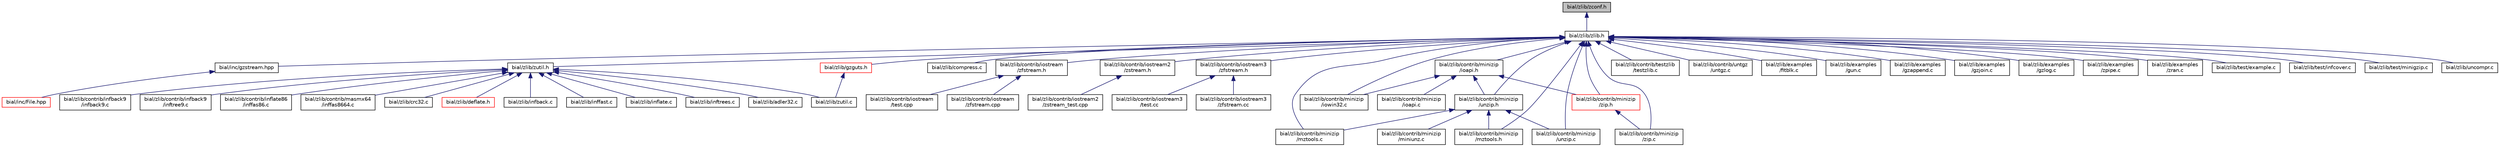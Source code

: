digraph "bial/zlib/zconf.h"
{
  edge [fontname="Helvetica",fontsize="10",labelfontname="Helvetica",labelfontsize="10"];
  node [fontname="Helvetica",fontsize="10",shape=record];
  Node1 [label="bial/zlib/zconf.h",height=0.2,width=0.4,color="black", fillcolor="grey75", style="filled", fontcolor="black"];
  Node1 -> Node2 [dir="back",color="midnightblue",fontsize="10",style="solid",fontname="Helvetica"];
  Node2 [label="bial/zlib/zlib.h",height=0.2,width=0.4,color="black", fillcolor="white", style="filled",URL="$zlib_8h.html"];
  Node2 -> Node3 [dir="back",color="midnightblue",fontsize="10",style="solid",fontname="Helvetica"];
  Node3 [label="bial/inc/gzstream.hpp",height=0.2,width=0.4,color="black", fillcolor="white", style="filled",URL="$gzstream_8hpp.html"];
  Node3 -> Node4 [dir="back",color="midnightblue",fontsize="10",style="solid",fontname="Helvetica"];
  Node4 [label="bial/inc/File.hpp",height=0.2,width=0.4,color="red", fillcolor="white", style="filled",URL="$_file_8hpp.html"];
  Node2 -> Node5 [dir="back",color="midnightblue",fontsize="10",style="solid",fontname="Helvetica"];
  Node5 [label="bial/zlib/zutil.h",height=0.2,width=0.4,color="black", fillcolor="white", style="filled",URL="$zutil_8h.html"];
  Node5 -> Node6 [dir="back",color="midnightblue",fontsize="10",style="solid",fontname="Helvetica"];
  Node6 [label="bial/zlib/adler32.c",height=0.2,width=0.4,color="black", fillcolor="white", style="filled",URL="$adler32_8c.html"];
  Node5 -> Node7 [dir="back",color="midnightblue",fontsize="10",style="solid",fontname="Helvetica"];
  Node7 [label="bial/zlib/contrib/infback9\l/infback9.c",height=0.2,width=0.4,color="black", fillcolor="white", style="filled",URL="$infback9_8c.html"];
  Node5 -> Node8 [dir="back",color="midnightblue",fontsize="10",style="solid",fontname="Helvetica"];
  Node8 [label="bial/zlib/contrib/infback9\l/inftree9.c",height=0.2,width=0.4,color="black", fillcolor="white", style="filled",URL="$inftree9_8c.html"];
  Node5 -> Node9 [dir="back",color="midnightblue",fontsize="10",style="solid",fontname="Helvetica"];
  Node9 [label="bial/zlib/contrib/inflate86\l/inffas86.c",height=0.2,width=0.4,color="black", fillcolor="white", style="filled",URL="$inffas86_8c.html"];
  Node5 -> Node10 [dir="back",color="midnightblue",fontsize="10",style="solid",fontname="Helvetica"];
  Node10 [label="bial/zlib/contrib/masmx64\l/inffas8664.c",height=0.2,width=0.4,color="black", fillcolor="white", style="filled",URL="$inffas8664_8c.html"];
  Node5 -> Node11 [dir="back",color="midnightblue",fontsize="10",style="solid",fontname="Helvetica"];
  Node11 [label="bial/zlib/crc32.c",height=0.2,width=0.4,color="black", fillcolor="white", style="filled",URL="$crc32_8c.html"];
  Node5 -> Node12 [dir="back",color="midnightblue",fontsize="10",style="solid",fontname="Helvetica"];
  Node12 [label="bial/zlib/deflate.h",height=0.2,width=0.4,color="red", fillcolor="white", style="filled",URL="$deflate_8h.html"];
  Node5 -> Node13 [dir="back",color="midnightblue",fontsize="10",style="solid",fontname="Helvetica"];
  Node13 [label="bial/zlib/infback.c",height=0.2,width=0.4,color="black", fillcolor="white", style="filled",URL="$infback_8c.html"];
  Node5 -> Node14 [dir="back",color="midnightblue",fontsize="10",style="solid",fontname="Helvetica"];
  Node14 [label="bial/zlib/inffast.c",height=0.2,width=0.4,color="black", fillcolor="white", style="filled",URL="$inffast_8c.html"];
  Node5 -> Node15 [dir="back",color="midnightblue",fontsize="10",style="solid",fontname="Helvetica"];
  Node15 [label="bial/zlib/inflate.c",height=0.2,width=0.4,color="black", fillcolor="white", style="filled",URL="$inflate_8c.html"];
  Node5 -> Node16 [dir="back",color="midnightblue",fontsize="10",style="solid",fontname="Helvetica"];
  Node16 [label="bial/zlib/inftrees.c",height=0.2,width=0.4,color="black", fillcolor="white", style="filled",URL="$inftrees_8c.html"];
  Node5 -> Node17 [dir="back",color="midnightblue",fontsize="10",style="solid",fontname="Helvetica"];
  Node17 [label="bial/zlib/zutil.c",height=0.2,width=0.4,color="black", fillcolor="white", style="filled",URL="$zutil_8c.html"];
  Node2 -> Node18 [dir="back",color="midnightblue",fontsize="10",style="solid",fontname="Helvetica"];
  Node18 [label="bial/zlib/compress.c",height=0.2,width=0.4,color="black", fillcolor="white", style="filled",URL="$compress_8c.html"];
  Node2 -> Node19 [dir="back",color="midnightblue",fontsize="10",style="solid",fontname="Helvetica"];
  Node19 [label="bial/zlib/contrib/iostream\l/zfstream.h",height=0.2,width=0.4,color="black", fillcolor="white", style="filled",URL="$zfstream_8h.html"];
  Node19 -> Node20 [dir="back",color="midnightblue",fontsize="10",style="solid",fontname="Helvetica"];
  Node20 [label="bial/zlib/contrib/iostream\l/test.cpp",height=0.2,width=0.4,color="black", fillcolor="white", style="filled",URL="$test_8cpp.html"];
  Node19 -> Node21 [dir="back",color="midnightblue",fontsize="10",style="solid",fontname="Helvetica"];
  Node21 [label="bial/zlib/contrib/iostream\l/zfstream.cpp",height=0.2,width=0.4,color="black", fillcolor="white", style="filled",URL="$zfstream_8cpp.html"];
  Node2 -> Node22 [dir="back",color="midnightblue",fontsize="10",style="solid",fontname="Helvetica"];
  Node22 [label="bial/zlib/contrib/iostream2\l/zstream.h",height=0.2,width=0.4,color="black", fillcolor="white", style="filled",URL="$zstream_8h.html"];
  Node22 -> Node23 [dir="back",color="midnightblue",fontsize="10",style="solid",fontname="Helvetica"];
  Node23 [label="bial/zlib/contrib/iostream2\l/zstream_test.cpp",height=0.2,width=0.4,color="black", fillcolor="white", style="filled",URL="$zstream__test_8cpp.html"];
  Node2 -> Node24 [dir="back",color="midnightblue",fontsize="10",style="solid",fontname="Helvetica"];
  Node24 [label="bial/zlib/contrib/iostream3\l/zfstream.h",height=0.2,width=0.4,color="black", fillcolor="white", style="filled",URL="$_2zfstream_8h.html"];
  Node24 -> Node25 [dir="back",color="midnightblue",fontsize="10",style="solid",fontname="Helvetica"];
  Node25 [label="bial/zlib/contrib/iostream3\l/test.cc",height=0.2,width=0.4,color="black", fillcolor="white", style="filled",URL="$test_8cc.html"];
  Node24 -> Node26 [dir="back",color="midnightblue",fontsize="10",style="solid",fontname="Helvetica"];
  Node26 [label="bial/zlib/contrib/iostream3\l/zfstream.cc",height=0.2,width=0.4,color="black", fillcolor="white", style="filled",URL="$zfstream_8cc.html"];
  Node2 -> Node27 [dir="back",color="midnightblue",fontsize="10",style="solid",fontname="Helvetica"];
  Node27 [label="bial/zlib/contrib/minizip\l/ioapi.h",height=0.2,width=0.4,color="black", fillcolor="white", style="filled",URL="$ioapi_8h.html"];
  Node27 -> Node28 [dir="back",color="midnightblue",fontsize="10",style="solid",fontname="Helvetica"];
  Node28 [label="bial/zlib/contrib/minizip\l/ioapi.c",height=0.2,width=0.4,color="black", fillcolor="white", style="filled",URL="$ioapi_8c.html"];
  Node27 -> Node29 [dir="back",color="midnightblue",fontsize="10",style="solid",fontname="Helvetica"];
  Node29 [label="bial/zlib/contrib/minizip\l/iowin32.c",height=0.2,width=0.4,color="black", fillcolor="white", style="filled",URL="$iowin32_8c.html"];
  Node27 -> Node30 [dir="back",color="midnightblue",fontsize="10",style="solid",fontname="Helvetica"];
  Node30 [label="bial/zlib/contrib/minizip\l/unzip.h",height=0.2,width=0.4,color="black", fillcolor="white", style="filled",URL="$unzip_8h.html"];
  Node30 -> Node31 [dir="back",color="midnightblue",fontsize="10",style="solid",fontname="Helvetica"];
  Node31 [label="bial/zlib/contrib/minizip\l/miniunz.c",height=0.2,width=0.4,color="black", fillcolor="white", style="filled",URL="$miniunz_8c.html"];
  Node30 -> Node32 [dir="back",color="midnightblue",fontsize="10",style="solid",fontname="Helvetica"];
  Node32 [label="bial/zlib/contrib/minizip\l/mztools.c",height=0.2,width=0.4,color="black", fillcolor="white", style="filled",URL="$mztools_8c.html"];
  Node30 -> Node33 [dir="back",color="midnightblue",fontsize="10",style="solid",fontname="Helvetica"];
  Node33 [label="bial/zlib/contrib/minizip\l/mztools.h",height=0.2,width=0.4,color="black", fillcolor="white", style="filled",URL="$mztools_8h.html"];
  Node30 -> Node34 [dir="back",color="midnightblue",fontsize="10",style="solid",fontname="Helvetica"];
  Node34 [label="bial/zlib/contrib/minizip\l/unzip.c",height=0.2,width=0.4,color="black", fillcolor="white", style="filled",URL="$unzip_8c.html"];
  Node27 -> Node35 [dir="back",color="midnightblue",fontsize="10",style="solid",fontname="Helvetica"];
  Node35 [label="bial/zlib/contrib/minizip\l/zip.h",height=0.2,width=0.4,color="red", fillcolor="white", style="filled",URL="$zip_8h.html"];
  Node35 -> Node36 [dir="back",color="midnightblue",fontsize="10",style="solid",fontname="Helvetica"];
  Node36 [label="bial/zlib/contrib/minizip\l/zip.c",height=0.2,width=0.4,color="black", fillcolor="white", style="filled",URL="$zip_8c.html"];
  Node2 -> Node29 [dir="back",color="midnightblue",fontsize="10",style="solid",fontname="Helvetica"];
  Node2 -> Node30 [dir="back",color="midnightblue",fontsize="10",style="solid",fontname="Helvetica"];
  Node2 -> Node35 [dir="back",color="midnightblue",fontsize="10",style="solid",fontname="Helvetica"];
  Node2 -> Node32 [dir="back",color="midnightblue",fontsize="10",style="solid",fontname="Helvetica"];
  Node2 -> Node33 [dir="back",color="midnightblue",fontsize="10",style="solid",fontname="Helvetica"];
  Node2 -> Node34 [dir="back",color="midnightblue",fontsize="10",style="solid",fontname="Helvetica"];
  Node2 -> Node36 [dir="back",color="midnightblue",fontsize="10",style="solid",fontname="Helvetica"];
  Node2 -> Node37 [dir="back",color="midnightblue",fontsize="10",style="solid",fontname="Helvetica"];
  Node37 [label="bial/zlib/contrib/testzlib\l/testzlib.c",height=0.2,width=0.4,color="black", fillcolor="white", style="filled",URL="$testzlib_8c.html"];
  Node2 -> Node38 [dir="back",color="midnightblue",fontsize="10",style="solid",fontname="Helvetica"];
  Node38 [label="bial/zlib/contrib/untgz\l/untgz.c",height=0.2,width=0.4,color="black", fillcolor="white", style="filled",URL="$untgz_8c.html"];
  Node2 -> Node39 [dir="back",color="midnightblue",fontsize="10",style="solid",fontname="Helvetica"];
  Node39 [label="bial/zlib/examples\l/fitblk.c",height=0.2,width=0.4,color="black", fillcolor="white", style="filled",URL="$fitblk_8c.html"];
  Node2 -> Node40 [dir="back",color="midnightblue",fontsize="10",style="solid",fontname="Helvetica"];
  Node40 [label="bial/zlib/examples\l/gun.c",height=0.2,width=0.4,color="black", fillcolor="white", style="filled",URL="$gun_8c.html"];
  Node2 -> Node41 [dir="back",color="midnightblue",fontsize="10",style="solid",fontname="Helvetica"];
  Node41 [label="bial/zlib/examples\l/gzappend.c",height=0.2,width=0.4,color="black", fillcolor="white", style="filled",URL="$gzappend_8c.html"];
  Node2 -> Node42 [dir="back",color="midnightblue",fontsize="10",style="solid",fontname="Helvetica"];
  Node42 [label="bial/zlib/examples\l/gzjoin.c",height=0.2,width=0.4,color="black", fillcolor="white", style="filled",URL="$gzjoin_8c.html"];
  Node2 -> Node43 [dir="back",color="midnightblue",fontsize="10",style="solid",fontname="Helvetica"];
  Node43 [label="bial/zlib/examples\l/gzlog.c",height=0.2,width=0.4,color="black", fillcolor="white", style="filled",URL="$gzlog_8c.html"];
  Node2 -> Node44 [dir="back",color="midnightblue",fontsize="10",style="solid",fontname="Helvetica"];
  Node44 [label="bial/zlib/examples\l/zpipe.c",height=0.2,width=0.4,color="black", fillcolor="white", style="filled",URL="$zpipe_8c.html"];
  Node2 -> Node45 [dir="back",color="midnightblue",fontsize="10",style="solid",fontname="Helvetica"];
  Node45 [label="bial/zlib/examples\l/zran.c",height=0.2,width=0.4,color="black", fillcolor="white", style="filled",URL="$zran_8c.html"];
  Node2 -> Node46 [dir="back",color="midnightblue",fontsize="10",style="solid",fontname="Helvetica"];
  Node46 [label="bial/zlib/gzguts.h",height=0.2,width=0.4,color="red", fillcolor="white", style="filled",URL="$gzguts_8h.html"];
  Node46 -> Node17 [dir="back",color="midnightblue",fontsize="10",style="solid",fontname="Helvetica"];
  Node2 -> Node47 [dir="back",color="midnightblue",fontsize="10",style="solid",fontname="Helvetica"];
  Node47 [label="bial/zlib/test/example.c",height=0.2,width=0.4,color="black", fillcolor="white", style="filled",URL="$example_8c.html"];
  Node2 -> Node48 [dir="back",color="midnightblue",fontsize="10",style="solid",fontname="Helvetica"];
  Node48 [label="bial/zlib/test/infcover.c",height=0.2,width=0.4,color="black", fillcolor="white", style="filled",URL="$infcover_8c.html"];
  Node2 -> Node49 [dir="back",color="midnightblue",fontsize="10",style="solid",fontname="Helvetica"];
  Node49 [label="bial/zlib/test/minigzip.c",height=0.2,width=0.4,color="black", fillcolor="white", style="filled",URL="$minigzip_8c.html"];
  Node2 -> Node50 [dir="back",color="midnightblue",fontsize="10",style="solid",fontname="Helvetica"];
  Node50 [label="bial/zlib/uncompr.c",height=0.2,width=0.4,color="black", fillcolor="white", style="filled",URL="$uncompr_8c.html"];
}
